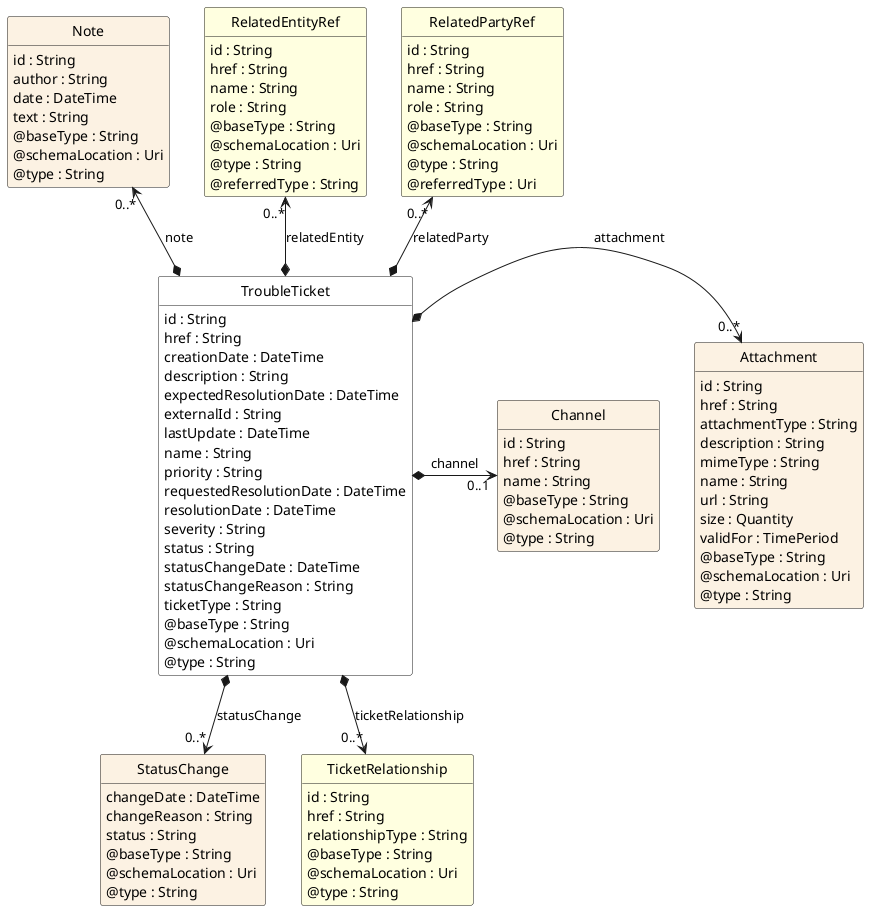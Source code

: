 @startuml
hide circle
hide methods
hide stereotype
show <<Enumeration>> stereotype
skinparam class {
   BackgroundColor<<Enumeration>> #E6F5F7
   BackgroundColor<<Ref>> #FFFFE0
   BackgroundColor<<Pivot>> #FFFFFFF
   BackgroundColor #FCF2E3
}

class TroubleTicket <<Pivot>> {
    id : String
    href : String
    creationDate : DateTime
    description : String
    expectedResolutionDate : DateTime
    externalId : String
    lastUpdate : DateTime
    name : String
    priority : String
    requestedResolutionDate : DateTime
    resolutionDate : DateTime
    severity : String
    status : String
    statusChangeDate : DateTime
    statusChangeReason : String
    ticketType : String
    @baseType : String
    @schemaLocation : Uri
    @type : String
}

class Attachment {
    id : String
    href : String
    attachmentType : String
    description : String
    mimeType : String
    name : String
    url : String
    size : Quantity
    validFor : TimePeriod
    @baseType : String
    @schemaLocation : Uri
    @type : String
}

class Channel {
    id : String
    href : String
    name : String
    @baseType : String
    @schemaLocation : Uri
    @type : String
}

class Note {
    id : String
    author : String
    date : DateTime
    text : String
    @baseType : String
    @schemaLocation : Uri
    @type : String
}

class RelatedEntityRef <<Ref>> {
    id : String
    href : String
    name : String
    role : String
    @baseType : String
    @schemaLocation : Uri
    @type : String
    @referredType : String
}

class RelatedPartyRef <<Ref>> {
    id : String
    href : String
    name : String
    role : String
    @baseType : String
    @schemaLocation : Uri
    @type : String
    @referredType : Uri
}

class StatusChange {
    changeDate : DateTime
    changeReason : String
    status : String
    @baseType : String
    @schemaLocation : Uri
    @type : String
}

class TicketRelationship <<Ref>> {
    id : String
    href : String
    relationshipType : String
    @baseType : String
    @schemaLocation : Uri
    @type : String
}


'processing edges for TroubleTicket
Attachment "0..*" <-left-* TroubleTicket : attachment
' rule: L01
TroubleTicket *-right-> "0..1" Channel : channel
' rule: R03
Note "0..*" <--* TroubleTicket : note
' rule: General above rule - direction: right
RelatedEntityRef "0..*" <--* TroubleTicket : relatedEntity
' rule: General above rule - direction: right
RelatedPartyRef "0..*" <--* TroubleTicket : relatedParty
' rule: General above rule - direction: right
TroubleTicket *-->  "0..*" StatusChange : statusChange
' rule: General below rule - none already below
TroubleTicket *-->  "0..*" TicketRelationship : ticketRelationship
' rule: General below rule - none already below
'completed processing of edges for TroubleTicket

'processing edges for Attachment

'processing edges for Channel

'processing edges for Note

'processing edges for RelatedEntityRef

'processing edges for RelatedPartyRef

'processing edges for StatusChange

'processing edges for TicketRelationship
@enduml
